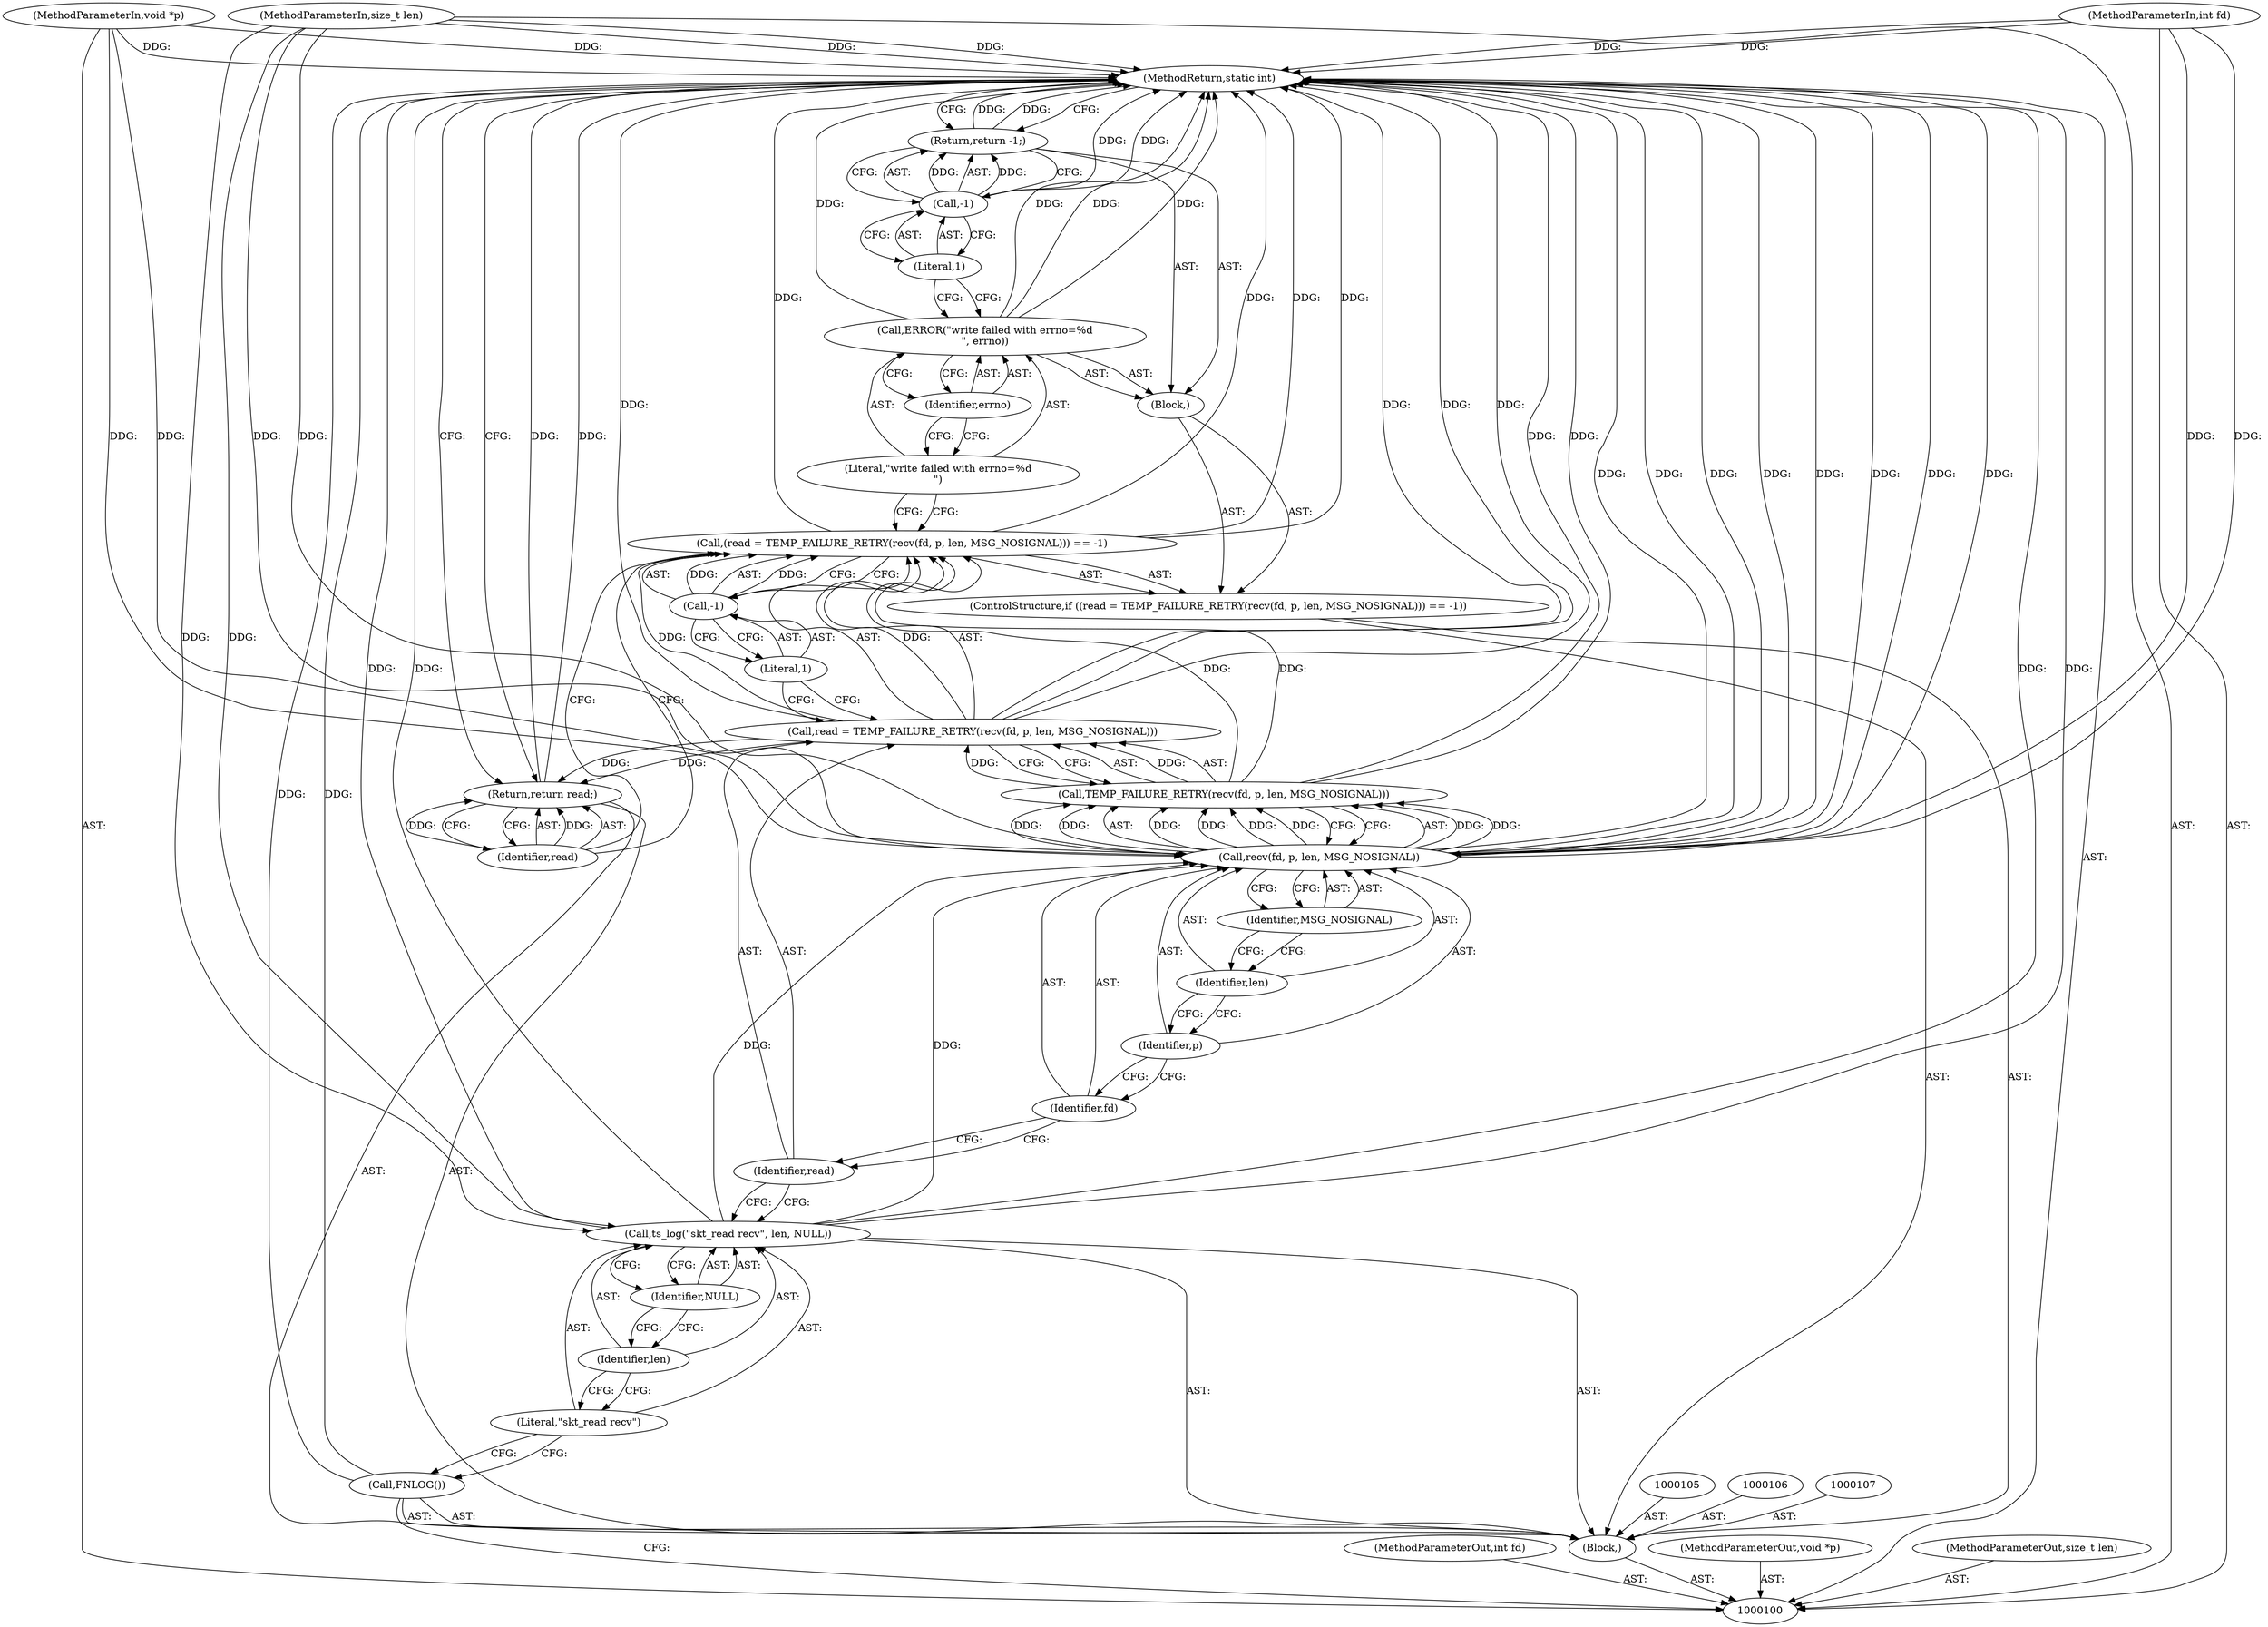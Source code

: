 digraph "0_Android_472271b153c5dc53c28beac55480a8d8434b2d5c_5" {
"1000134" [label="(MethodReturn,static int)"];
"1000101" [label="(MethodParameterIn,int fd)"];
"1000184" [label="(MethodParameterOut,int fd)"];
"1000102" [label="(MethodParameterIn,void *p)"];
"1000185" [label="(MethodParameterOut,void *p)"];
"1000103" [label="(MethodParameterIn,size_t len)"];
"1000186" [label="(MethodParameterOut,size_t len)"];
"1000110" [label="(Literal,\"skt_read recv\")"];
"1000111" [label="(Identifier,len)"];
"1000112" [label="(Identifier,NULL)"];
"1000109" [label="(Call,ts_log(\"skt_read recv\", len, NULL))"];
"1000117" [label="(Call,TEMP_FAILURE_RETRY(recv(fd, p, len, MSG_NOSIGNAL)))"];
"1000118" [label="(Call,recv(fd, p, len, MSG_NOSIGNAL))"];
"1000113" [label="(ControlStructure,if ((read = TEMP_FAILURE_RETRY(recv(fd, p, len, MSG_NOSIGNAL))) == -1))"];
"1000119" [label="(Identifier,fd)"];
"1000120" [label="(Identifier,p)"];
"1000121" [label="(Identifier,len)"];
"1000122" [label="(Identifier,MSG_NOSIGNAL)"];
"1000123" [label="(Call,-1)"];
"1000124" [label="(Literal,1)"];
"1000114" [label="(Call,(read = TEMP_FAILURE_RETRY(recv(fd, p, len, MSG_NOSIGNAL))) == -1)"];
"1000115" [label="(Call,read = TEMP_FAILURE_RETRY(recv(fd, p, len, MSG_NOSIGNAL)))"];
"1000116" [label="(Identifier,read)"];
"1000125" [label="(Block,)"];
"1000127" [label="(Literal,\"write failed with errno=%d\n\")"];
"1000128" [label="(Identifier,errno)"];
"1000126" [label="(Call,ERROR(\"write failed with errno=%d\n\", errno))"];
"1000130" [label="(Call,-1)"];
"1000131" [label="(Literal,1)"];
"1000129" [label="(Return,return -1;)"];
"1000132" [label="(Return,return read;)"];
"1000133" [label="(Identifier,read)"];
"1000104" [label="(Block,)"];
"1000108" [label="(Call,FNLOG())"];
"1000134" -> "1000100"  [label="AST: "];
"1000134" -> "1000129"  [label="CFG: "];
"1000134" -> "1000132"  [label="CFG: "];
"1000115" -> "1000134"  [label="DDG: "];
"1000115" -> "1000134"  [label="DDG: "];
"1000108" -> "1000134"  [label="DDG: "];
"1000114" -> "1000134"  [label="DDG: "];
"1000114" -> "1000134"  [label="DDG: "];
"1000103" -> "1000134"  [label="DDG: "];
"1000117" -> "1000134"  [label="DDG: "];
"1000118" -> "1000134"  [label="DDG: "];
"1000118" -> "1000134"  [label="DDG: "];
"1000118" -> "1000134"  [label="DDG: "];
"1000118" -> "1000134"  [label="DDG: "];
"1000126" -> "1000134"  [label="DDG: "];
"1000126" -> "1000134"  [label="DDG: "];
"1000109" -> "1000134"  [label="DDG: "];
"1000109" -> "1000134"  [label="DDG: "];
"1000130" -> "1000134"  [label="DDG: "];
"1000102" -> "1000134"  [label="DDG: "];
"1000101" -> "1000134"  [label="DDG: "];
"1000132" -> "1000134"  [label="DDG: "];
"1000129" -> "1000134"  [label="DDG: "];
"1000101" -> "1000100"  [label="AST: "];
"1000101" -> "1000134"  [label="DDG: "];
"1000101" -> "1000118"  [label="DDG: "];
"1000184" -> "1000100"  [label="AST: "];
"1000102" -> "1000100"  [label="AST: "];
"1000102" -> "1000134"  [label="DDG: "];
"1000102" -> "1000118"  [label="DDG: "];
"1000185" -> "1000100"  [label="AST: "];
"1000103" -> "1000100"  [label="AST: "];
"1000103" -> "1000134"  [label="DDG: "];
"1000103" -> "1000109"  [label="DDG: "];
"1000103" -> "1000118"  [label="DDG: "];
"1000186" -> "1000100"  [label="AST: "];
"1000110" -> "1000109"  [label="AST: "];
"1000110" -> "1000108"  [label="CFG: "];
"1000111" -> "1000110"  [label="CFG: "];
"1000111" -> "1000109"  [label="AST: "];
"1000111" -> "1000110"  [label="CFG: "];
"1000112" -> "1000111"  [label="CFG: "];
"1000112" -> "1000109"  [label="AST: "];
"1000112" -> "1000111"  [label="CFG: "];
"1000109" -> "1000112"  [label="CFG: "];
"1000109" -> "1000104"  [label="AST: "];
"1000109" -> "1000112"  [label="CFG: "];
"1000110" -> "1000109"  [label="AST: "];
"1000111" -> "1000109"  [label="AST: "];
"1000112" -> "1000109"  [label="AST: "];
"1000116" -> "1000109"  [label="CFG: "];
"1000109" -> "1000134"  [label="DDG: "];
"1000109" -> "1000134"  [label="DDG: "];
"1000103" -> "1000109"  [label="DDG: "];
"1000109" -> "1000118"  [label="DDG: "];
"1000117" -> "1000115"  [label="AST: "];
"1000117" -> "1000118"  [label="CFG: "];
"1000118" -> "1000117"  [label="AST: "];
"1000115" -> "1000117"  [label="CFG: "];
"1000117" -> "1000134"  [label="DDG: "];
"1000117" -> "1000114"  [label="DDG: "];
"1000117" -> "1000115"  [label="DDG: "];
"1000118" -> "1000117"  [label="DDG: "];
"1000118" -> "1000117"  [label="DDG: "];
"1000118" -> "1000117"  [label="DDG: "];
"1000118" -> "1000117"  [label="DDG: "];
"1000118" -> "1000117"  [label="AST: "];
"1000118" -> "1000122"  [label="CFG: "];
"1000119" -> "1000118"  [label="AST: "];
"1000120" -> "1000118"  [label="AST: "];
"1000121" -> "1000118"  [label="AST: "];
"1000122" -> "1000118"  [label="AST: "];
"1000117" -> "1000118"  [label="CFG: "];
"1000118" -> "1000134"  [label="DDG: "];
"1000118" -> "1000134"  [label="DDG: "];
"1000118" -> "1000134"  [label="DDG: "];
"1000118" -> "1000134"  [label="DDG: "];
"1000118" -> "1000117"  [label="DDG: "];
"1000118" -> "1000117"  [label="DDG: "];
"1000118" -> "1000117"  [label="DDG: "];
"1000118" -> "1000117"  [label="DDG: "];
"1000101" -> "1000118"  [label="DDG: "];
"1000102" -> "1000118"  [label="DDG: "];
"1000109" -> "1000118"  [label="DDG: "];
"1000103" -> "1000118"  [label="DDG: "];
"1000113" -> "1000104"  [label="AST: "];
"1000114" -> "1000113"  [label="AST: "];
"1000125" -> "1000113"  [label="AST: "];
"1000119" -> "1000118"  [label="AST: "];
"1000119" -> "1000116"  [label="CFG: "];
"1000120" -> "1000119"  [label="CFG: "];
"1000120" -> "1000118"  [label="AST: "];
"1000120" -> "1000119"  [label="CFG: "];
"1000121" -> "1000120"  [label="CFG: "];
"1000121" -> "1000118"  [label="AST: "];
"1000121" -> "1000120"  [label="CFG: "];
"1000122" -> "1000121"  [label="CFG: "];
"1000122" -> "1000118"  [label="AST: "];
"1000122" -> "1000121"  [label="CFG: "];
"1000118" -> "1000122"  [label="CFG: "];
"1000123" -> "1000114"  [label="AST: "];
"1000123" -> "1000124"  [label="CFG: "];
"1000124" -> "1000123"  [label="AST: "];
"1000114" -> "1000123"  [label="CFG: "];
"1000123" -> "1000114"  [label="DDG: "];
"1000124" -> "1000123"  [label="AST: "];
"1000124" -> "1000115"  [label="CFG: "];
"1000123" -> "1000124"  [label="CFG: "];
"1000114" -> "1000113"  [label="AST: "];
"1000114" -> "1000123"  [label="CFG: "];
"1000115" -> "1000114"  [label="AST: "];
"1000123" -> "1000114"  [label="AST: "];
"1000127" -> "1000114"  [label="CFG: "];
"1000133" -> "1000114"  [label="CFG: "];
"1000114" -> "1000134"  [label="DDG: "];
"1000114" -> "1000134"  [label="DDG: "];
"1000115" -> "1000114"  [label="DDG: "];
"1000117" -> "1000114"  [label="DDG: "];
"1000123" -> "1000114"  [label="DDG: "];
"1000115" -> "1000114"  [label="AST: "];
"1000115" -> "1000117"  [label="CFG: "];
"1000116" -> "1000115"  [label="AST: "];
"1000117" -> "1000115"  [label="AST: "];
"1000124" -> "1000115"  [label="CFG: "];
"1000115" -> "1000134"  [label="DDG: "];
"1000115" -> "1000134"  [label="DDG: "];
"1000115" -> "1000114"  [label="DDG: "];
"1000117" -> "1000115"  [label="DDG: "];
"1000115" -> "1000132"  [label="DDG: "];
"1000116" -> "1000115"  [label="AST: "];
"1000116" -> "1000109"  [label="CFG: "];
"1000119" -> "1000116"  [label="CFG: "];
"1000125" -> "1000113"  [label="AST: "];
"1000126" -> "1000125"  [label="AST: "];
"1000129" -> "1000125"  [label="AST: "];
"1000127" -> "1000126"  [label="AST: "];
"1000127" -> "1000114"  [label="CFG: "];
"1000128" -> "1000127"  [label="CFG: "];
"1000128" -> "1000126"  [label="AST: "];
"1000128" -> "1000127"  [label="CFG: "];
"1000126" -> "1000128"  [label="CFG: "];
"1000126" -> "1000125"  [label="AST: "];
"1000126" -> "1000128"  [label="CFG: "];
"1000127" -> "1000126"  [label="AST: "];
"1000128" -> "1000126"  [label="AST: "];
"1000131" -> "1000126"  [label="CFG: "];
"1000126" -> "1000134"  [label="DDG: "];
"1000126" -> "1000134"  [label="DDG: "];
"1000130" -> "1000129"  [label="AST: "];
"1000130" -> "1000131"  [label="CFG: "];
"1000131" -> "1000130"  [label="AST: "];
"1000129" -> "1000130"  [label="CFG: "];
"1000130" -> "1000134"  [label="DDG: "];
"1000130" -> "1000129"  [label="DDG: "];
"1000131" -> "1000130"  [label="AST: "];
"1000131" -> "1000126"  [label="CFG: "];
"1000130" -> "1000131"  [label="CFG: "];
"1000129" -> "1000125"  [label="AST: "];
"1000129" -> "1000130"  [label="CFG: "];
"1000130" -> "1000129"  [label="AST: "];
"1000134" -> "1000129"  [label="CFG: "];
"1000129" -> "1000134"  [label="DDG: "];
"1000130" -> "1000129"  [label="DDG: "];
"1000132" -> "1000104"  [label="AST: "];
"1000132" -> "1000133"  [label="CFG: "];
"1000133" -> "1000132"  [label="AST: "];
"1000134" -> "1000132"  [label="CFG: "];
"1000132" -> "1000134"  [label="DDG: "];
"1000133" -> "1000132"  [label="DDG: "];
"1000115" -> "1000132"  [label="DDG: "];
"1000133" -> "1000132"  [label="AST: "];
"1000133" -> "1000114"  [label="CFG: "];
"1000132" -> "1000133"  [label="CFG: "];
"1000133" -> "1000132"  [label="DDG: "];
"1000104" -> "1000100"  [label="AST: "];
"1000105" -> "1000104"  [label="AST: "];
"1000106" -> "1000104"  [label="AST: "];
"1000107" -> "1000104"  [label="AST: "];
"1000108" -> "1000104"  [label="AST: "];
"1000109" -> "1000104"  [label="AST: "];
"1000113" -> "1000104"  [label="AST: "];
"1000132" -> "1000104"  [label="AST: "];
"1000108" -> "1000104"  [label="AST: "];
"1000108" -> "1000100"  [label="CFG: "];
"1000110" -> "1000108"  [label="CFG: "];
"1000108" -> "1000134"  [label="DDG: "];
}
